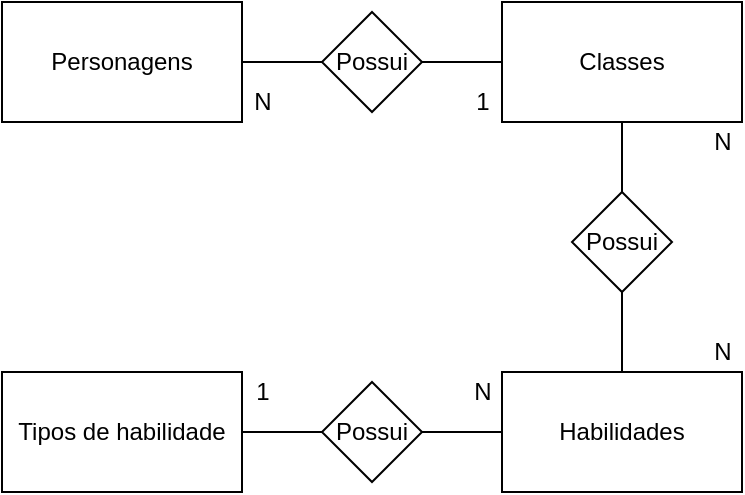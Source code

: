 <mxfile version="14.4.3" type="device" pages="2"><diagram id="6zOO_K5nsYdsfvpGfmGn" name="Conceitual"><mxGraphModel dx="791" dy="336" grid="1" gridSize="10" guides="1" tooltips="1" connect="1" arrows="1" fold="1" page="1" pageScale="1" pageWidth="827" pageHeight="1169" math="0" shadow="0"><root><mxCell id="0"/><mxCell id="1" parent="0"/><mxCell id="li5wWLY0JWHyfWS0lLW3-2" style="edgeStyle=orthogonalEdgeStyle;rounded=0;orthogonalLoop=1;jettySize=auto;html=1;exitX=1;exitY=0.5;exitDx=0;exitDy=0;endArrow=none;endFill=0;" edge="1" parent="1" source="cnHdLqyy36y9g_bz5Ma3-2" target="cnHdLqyy36y9g_bz5Ma3-7"><mxGeometry relative="1" as="geometry"/></mxCell><mxCell id="cnHdLqyy36y9g_bz5Ma3-2" value="Personagens" style="rounded=0;whiteSpace=wrap;html=1;" vertex="1" parent="1"><mxGeometry x="350" y="80" width="120" height="60" as="geometry"/></mxCell><mxCell id="li5wWLY0JWHyfWS0lLW3-4" style="edgeStyle=orthogonalEdgeStyle;rounded=0;orthogonalLoop=1;jettySize=auto;html=1;exitX=0.5;exitY=1;exitDx=0;exitDy=0;entryX=0.5;entryY=0;entryDx=0;entryDy=0;endArrow=none;endFill=0;" edge="1" parent="1" source="cnHdLqyy36y9g_bz5Ma3-3" target="cnHdLqyy36y9g_bz5Ma3-8"><mxGeometry relative="1" as="geometry"/></mxCell><mxCell id="cnHdLqyy36y9g_bz5Ma3-3" value="Classes" style="rounded=0;whiteSpace=wrap;html=1;" vertex="1" parent="1"><mxGeometry x="600" y="80" width="120" height="60" as="geometry"/></mxCell><mxCell id="li5wWLY0JWHyfWS0lLW3-6" style="edgeStyle=orthogonalEdgeStyle;rounded=0;orthogonalLoop=1;jettySize=auto;html=1;exitX=0;exitY=0.5;exitDx=0;exitDy=0;entryX=1;entryY=0.5;entryDx=0;entryDy=0;endArrow=none;endFill=0;" edge="1" parent="1" source="cnHdLqyy36y9g_bz5Ma3-4" target="cnHdLqyy36y9g_bz5Ma3-9"><mxGeometry relative="1" as="geometry"/></mxCell><mxCell id="cnHdLqyy36y9g_bz5Ma3-4" value="Habilidades" style="rounded=0;whiteSpace=wrap;html=1;" vertex="1" parent="1"><mxGeometry x="600" y="265" width="120" height="60" as="geometry"/></mxCell><mxCell id="cnHdLqyy36y9g_bz5Ma3-5" value="Tipos de habilidade" style="rounded=0;whiteSpace=wrap;html=1;" vertex="1" parent="1"><mxGeometry x="350" y="265" width="120" height="60" as="geometry"/></mxCell><mxCell id="li5wWLY0JWHyfWS0lLW3-3" style="edgeStyle=orthogonalEdgeStyle;rounded=0;orthogonalLoop=1;jettySize=auto;html=1;exitX=1;exitY=0.5;exitDx=0;exitDy=0;entryX=0;entryY=0.5;entryDx=0;entryDy=0;endArrow=none;endFill=0;" edge="1" parent="1" source="cnHdLqyy36y9g_bz5Ma3-7" target="cnHdLqyy36y9g_bz5Ma3-3"><mxGeometry relative="1" as="geometry"/></mxCell><mxCell id="cnHdLqyy36y9g_bz5Ma3-7" value="Possui" style="rhombus;whiteSpace=wrap;html=1;" vertex="1" parent="1"><mxGeometry x="510" y="85" width="50" height="50" as="geometry"/></mxCell><mxCell id="li5wWLY0JWHyfWS0lLW3-5" style="edgeStyle=orthogonalEdgeStyle;rounded=0;orthogonalLoop=1;jettySize=auto;html=1;exitX=0.5;exitY=1;exitDx=0;exitDy=0;entryX=0.5;entryY=0;entryDx=0;entryDy=0;endArrow=none;endFill=0;" edge="1" parent="1" source="cnHdLqyy36y9g_bz5Ma3-8" target="cnHdLqyy36y9g_bz5Ma3-4"><mxGeometry relative="1" as="geometry"/></mxCell><mxCell id="cnHdLqyy36y9g_bz5Ma3-8" value="Possui" style="rhombus;whiteSpace=wrap;html=1;" vertex="1" parent="1"><mxGeometry x="635" y="175" width="50" height="50" as="geometry"/></mxCell><mxCell id="li5wWLY0JWHyfWS0lLW3-7" value="" style="edgeStyle=orthogonalEdgeStyle;rounded=0;orthogonalLoop=1;jettySize=auto;html=1;endArrow=none;endFill=0;" edge="1" parent="1" source="cnHdLqyy36y9g_bz5Ma3-9" target="cnHdLqyy36y9g_bz5Ma3-5"><mxGeometry relative="1" as="geometry"/></mxCell><mxCell id="cnHdLqyy36y9g_bz5Ma3-9" value="Possui" style="rhombus;whiteSpace=wrap;html=1;" vertex="1" parent="1"><mxGeometry x="510" y="270" width="50" height="50" as="geometry"/></mxCell><mxCell id="cnHdLqyy36y9g_bz5Ma3-21" value="1" style="text;html=1;align=center;verticalAlign=middle;resizable=0;points=[];autosize=1;" vertex="1" parent="1"><mxGeometry x="580" y="120" width="20" height="20" as="geometry"/></mxCell><mxCell id="cnHdLqyy36y9g_bz5Ma3-22" value="N" style="text;html=1;align=center;verticalAlign=middle;resizable=0;points=[];autosize=1;" vertex="1" parent="1"><mxGeometry x="470" y="120" width="20" height="20" as="geometry"/></mxCell><mxCell id="cnHdLqyy36y9g_bz5Ma3-23" value="N" style="text;html=1;align=center;verticalAlign=middle;resizable=0;points=[];autosize=1;" vertex="1" parent="1"><mxGeometry x="700" y="140" width="20" height="20" as="geometry"/></mxCell><mxCell id="cnHdLqyy36y9g_bz5Ma3-24" value="N" style="text;html=1;align=center;verticalAlign=middle;resizable=0;points=[];autosize=1;" vertex="1" parent="1"><mxGeometry x="700" y="245" width="20" height="20" as="geometry"/></mxCell><mxCell id="cnHdLqyy36y9g_bz5Ma3-25" value="N" style="text;html=1;align=center;verticalAlign=middle;resizable=0;points=[];autosize=1;" vertex="1" parent="1"><mxGeometry x="580" y="265" width="20" height="20" as="geometry"/></mxCell><mxCell id="cnHdLqyy36y9g_bz5Ma3-26" value="1" style="text;html=1;align=center;verticalAlign=middle;resizable=0;points=[];autosize=1;" vertex="1" parent="1"><mxGeometry x="470" y="265" width="20" height="20" as="geometry"/></mxCell></root></mxGraphModel></diagram><diagram id="BnX8jUiAQ0mUK4hpjlae" name="Lógico"><mxGraphModel dx="1662" dy="762" grid="1" gridSize="10" guides="1" tooltips="1" connect="1" arrows="1" fold="1" page="1" pageScale="1" pageWidth="827" pageHeight="1169" math="0" shadow="0"><root><mxCell id="jSMlYBDwWB1CcGU5SpHU-0"/><mxCell id="jSMlYBDwWB1CcGU5SpHU-1" parent="jSMlYBDwWB1CcGU5SpHU-0"/><mxCell id="xUiUl1ATBwz0u7cHcQ__-0" value="Personagem" style="shape=table;startSize=30;container=1;collapsible=1;childLayout=tableLayout;fixedRows=1;rowLines=0;fontStyle=1;align=center;resizeLast=1;" vertex="1" parent="jSMlYBDwWB1CcGU5SpHU-1"><mxGeometry x="50" y="60" width="180" height="250" as="geometry"><mxRectangle x="110" y="150" width="100" height="30" as="alternateBounds"/></mxGeometry></mxCell><mxCell id="LW9bsSRkCL6YxJrBvtJO-0" value="" style="shape=partialRectangle;collapsible=0;dropTarget=0;pointerEvents=0;fillColor=none;top=0;left=0;bottom=0;right=0;points=[[0,0.5],[1,0.5]];portConstraint=eastwest;" vertex="1" parent="xUiUl1ATBwz0u7cHcQ__-0"><mxGeometry y="30" width="180" height="30" as="geometry"/></mxCell><mxCell id="LW9bsSRkCL6YxJrBvtJO-1" value="PK" style="shape=partialRectangle;connectable=0;fillColor=none;top=0;left=0;bottom=0;right=0;fontStyle=1;overflow=hidden;" vertex="1" parent="LW9bsSRkCL6YxJrBvtJO-0"><mxGeometry width="30" height="30" as="geometry"/></mxCell><mxCell id="LW9bsSRkCL6YxJrBvtJO-2" value="idPersonagem" style="shape=partialRectangle;connectable=0;fillColor=none;top=0;left=0;bottom=0;right=0;align=left;spacingLeft=6;fontStyle=5;overflow=hidden;" vertex="1" parent="LW9bsSRkCL6YxJrBvtJO-0"><mxGeometry x="30" width="150" height="30" as="geometry"/></mxCell><mxCell id="xUiUl1ATBwz0u7cHcQ__-1" value="" style="shape=partialRectangle;collapsible=0;dropTarget=0;pointerEvents=0;fillColor=none;top=0;left=0;bottom=1;right=0;points=[[0,0.5],[1,0.5]];portConstraint=eastwest;" vertex="1" parent="xUiUl1ATBwz0u7cHcQ__-0"><mxGeometry y="60" width="180" height="30" as="geometry"/></mxCell><mxCell id="xUiUl1ATBwz0u7cHcQ__-2" value="FK" style="shape=partialRectangle;connectable=0;fillColor=none;top=0;left=0;bottom=0;right=0;fontStyle=1;overflow=hidden;" vertex="1" parent="xUiUl1ATBwz0u7cHcQ__-1"><mxGeometry width="30" height="30" as="geometry"/></mxCell><mxCell id="xUiUl1ATBwz0u7cHcQ__-3" value="idClasses" style="shape=partialRectangle;connectable=0;fillColor=none;top=0;left=0;bottom=0;right=0;align=left;spacingLeft=6;fontStyle=5;overflow=hidden;" vertex="1" parent="xUiUl1ATBwz0u7cHcQ__-1"><mxGeometry x="30" width="150" height="30" as="geometry"/></mxCell><mxCell id="xUiUl1ATBwz0u7cHcQ__-4" value="" style="shape=partialRectangle;collapsible=0;dropTarget=0;pointerEvents=0;fillColor=none;top=0;left=0;bottom=0;right=0;points=[[0,0.5],[1,0.5]];portConstraint=eastwest;" vertex="1" parent="xUiUl1ATBwz0u7cHcQ__-0"><mxGeometry y="90" width="180" height="30" as="geometry"/></mxCell><mxCell id="xUiUl1ATBwz0u7cHcQ__-5" value="" style="shape=partialRectangle;connectable=0;fillColor=none;top=0;left=0;bottom=0;right=0;editable=1;overflow=hidden;" vertex="1" parent="xUiUl1ATBwz0u7cHcQ__-4"><mxGeometry width="30" height="30" as="geometry"/></mxCell><mxCell id="xUiUl1ATBwz0u7cHcQ__-6" value="Nome" style="shape=partialRectangle;connectable=0;fillColor=none;top=0;left=0;bottom=0;right=0;align=left;spacingLeft=6;overflow=hidden;" vertex="1" parent="xUiUl1ATBwz0u7cHcQ__-4"><mxGeometry x="30" width="150" height="30" as="geometry"/></mxCell><mxCell id="U3spe9_DRf3yga-zwtE7-0" value="" style="shape=partialRectangle;collapsible=0;dropTarget=0;pointerEvents=0;fillColor=none;top=0;left=0;bottom=0;right=0;points=[[0,0.5],[1,0.5]];portConstraint=eastwest;" vertex="1" parent="xUiUl1ATBwz0u7cHcQ__-0"><mxGeometry y="120" width="180" height="30" as="geometry"/></mxCell><mxCell id="U3spe9_DRf3yga-zwtE7-1" value="" style="shape=partialRectangle;connectable=0;fillColor=none;top=0;left=0;bottom=0;right=0;editable=1;overflow=hidden;" vertex="1" parent="U3spe9_DRf3yga-zwtE7-0"><mxGeometry width="30" height="30" as="geometry"/></mxCell><mxCell id="U3spe9_DRf3yga-zwtE7-2" value="CapacidadeMAXVida" style="shape=partialRectangle;connectable=0;fillColor=none;top=0;left=0;bottom=0;right=0;align=left;spacingLeft=6;overflow=hidden;" vertex="1" parent="U3spe9_DRf3yga-zwtE7-0"><mxGeometry x="30" width="150" height="30" as="geometry"/></mxCell><mxCell id="U3spe9_DRf3yga-zwtE7-3" value="" style="shape=partialRectangle;collapsible=0;dropTarget=0;pointerEvents=0;fillColor=none;top=0;left=0;bottom=0;right=0;points=[[0,0.5],[1,0.5]];portConstraint=eastwest;" vertex="1" parent="xUiUl1ATBwz0u7cHcQ__-0"><mxGeometry y="150" width="180" height="30" as="geometry"/></mxCell><mxCell id="U3spe9_DRf3yga-zwtE7-4" value="" style="shape=partialRectangle;connectable=0;fillColor=none;top=0;left=0;bottom=0;right=0;editable=1;overflow=hidden;" vertex="1" parent="U3spe9_DRf3yga-zwtE7-3"><mxGeometry width="30" height="30" as="geometry"/></mxCell><mxCell id="U3spe9_DRf3yga-zwtE7-5" value="CapacidadeMAXMana" style="shape=partialRectangle;connectable=0;fillColor=none;top=0;left=0;bottom=0;right=0;align=left;spacingLeft=6;overflow=hidden;" vertex="1" parent="U3spe9_DRf3yga-zwtE7-3"><mxGeometry x="30" width="150" height="30" as="geometry"/></mxCell><mxCell id="1LJBHoVNuXepPKkqkk18-3" value="" style="shape=partialRectangle;collapsible=0;dropTarget=0;pointerEvents=0;fillColor=none;top=0;left=0;bottom=0;right=0;points=[[0,0.5],[1,0.5]];portConstraint=eastwest;" vertex="1" parent="xUiUl1ATBwz0u7cHcQ__-0"><mxGeometry y="180" width="180" height="30" as="geometry"/></mxCell><mxCell id="1LJBHoVNuXepPKkqkk18-4" value="" style="shape=partialRectangle;connectable=0;fillColor=none;top=0;left=0;bottom=0;right=0;editable=1;overflow=hidden;" vertex="1" parent="1LJBHoVNuXepPKkqkk18-3"><mxGeometry width="30" height="30" as="geometry"/></mxCell><mxCell id="1LJBHoVNuXepPKkqkk18-5" value="DataAtualizacao" style="shape=partialRectangle;connectable=0;fillColor=none;top=0;left=0;bottom=0;right=0;align=left;spacingLeft=6;overflow=hidden;" vertex="1" parent="1LJBHoVNuXepPKkqkk18-3"><mxGeometry x="30" width="150" height="30" as="geometry"/></mxCell><mxCell id="1LJBHoVNuXepPKkqkk18-0" value="" style="shape=partialRectangle;collapsible=0;dropTarget=0;pointerEvents=0;fillColor=none;top=0;left=0;bottom=0;right=0;points=[[0,0.5],[1,0.5]];portConstraint=eastwest;" vertex="1" parent="xUiUl1ATBwz0u7cHcQ__-0"><mxGeometry y="210" width="180" height="30" as="geometry"/></mxCell><mxCell id="1LJBHoVNuXepPKkqkk18-1" value="" style="shape=partialRectangle;connectable=0;fillColor=none;top=0;left=0;bottom=0;right=0;editable=1;overflow=hidden;" vertex="1" parent="1LJBHoVNuXepPKkqkk18-0"><mxGeometry width="30" height="30" as="geometry"/></mxCell><mxCell id="1LJBHoVNuXepPKkqkk18-2" value="DataCriacao" style="shape=partialRectangle;connectable=0;fillColor=none;top=0;left=0;bottom=0;right=0;align=left;spacingLeft=6;overflow=hidden;" vertex="1" parent="1LJBHoVNuXepPKkqkk18-0"><mxGeometry x="30" width="150" height="30" as="geometry"/></mxCell><mxCell id="xUiUl1ATBwz0u7cHcQ__-13" value="TipoDeHabilidade" style="shape=table;startSize=30;container=1;collapsible=1;childLayout=tableLayout;fixedRows=1;rowLines=0;fontStyle=1;align=center;resizeLast=1;" vertex="1" parent="jSMlYBDwWB1CcGU5SpHU-1"><mxGeometry x="280" y="290" width="180" height="100" as="geometry"><mxRectangle x="590" y="150" width="130" height="30" as="alternateBounds"/></mxGeometry></mxCell><mxCell id="xUiUl1ATBwz0u7cHcQ__-17" value="" style="shape=partialRectangle;collapsible=0;dropTarget=0;pointerEvents=0;fillColor=none;top=0;left=0;bottom=1;right=0;points=[[0,0.5],[1,0.5]];portConstraint=eastwest;" vertex="1" parent="xUiUl1ATBwz0u7cHcQ__-13"><mxGeometry y="30" width="180" height="30" as="geometry"/></mxCell><mxCell id="xUiUl1ATBwz0u7cHcQ__-18" value="PK" style="shape=partialRectangle;connectable=0;fillColor=none;top=0;left=0;bottom=0;right=0;fontStyle=1;overflow=hidden;" vertex="1" parent="xUiUl1ATBwz0u7cHcQ__-17"><mxGeometry width="60" height="30" as="geometry"/></mxCell><mxCell id="xUiUl1ATBwz0u7cHcQ__-19" value="idTipo" style="shape=partialRectangle;connectable=0;fillColor=none;top=0;left=0;bottom=0;right=0;align=left;spacingLeft=6;fontStyle=5;overflow=hidden;" vertex="1" parent="xUiUl1ATBwz0u7cHcQ__-17"><mxGeometry x="60" width="120" height="30" as="geometry"/></mxCell><mxCell id="xUiUl1ATBwz0u7cHcQ__-20" value="" style="shape=partialRectangle;collapsible=0;dropTarget=0;pointerEvents=0;fillColor=none;top=0;left=0;bottom=0;right=0;points=[[0,0.5],[1,0.5]];portConstraint=eastwest;" vertex="1" parent="xUiUl1ATBwz0u7cHcQ__-13"><mxGeometry y="60" width="180" height="30" as="geometry"/></mxCell><mxCell id="xUiUl1ATBwz0u7cHcQ__-21" value="" style="shape=partialRectangle;connectable=0;fillColor=none;top=0;left=0;bottom=0;right=0;editable=1;overflow=hidden;" vertex="1" parent="xUiUl1ATBwz0u7cHcQ__-20"><mxGeometry width="60" height="30" as="geometry"/></mxCell><mxCell id="xUiUl1ATBwz0u7cHcQ__-22" value="NomeTipo" style="shape=partialRectangle;connectable=0;fillColor=none;top=0;left=0;bottom=0;right=0;align=left;spacingLeft=6;overflow=hidden;" vertex="1" parent="xUiUl1ATBwz0u7cHcQ__-20"><mxGeometry x="60" width="120" height="30" as="geometry"/></mxCell><mxCell id="xUiUl1ATBwz0u7cHcQ__-26" value="Classes" style="shape=table;startSize=30;container=1;collapsible=1;childLayout=tableLayout;fixedRows=1;rowLines=0;fontStyle=1;align=center;resizeLast=1;" vertex="1" parent="jSMlYBDwWB1CcGU5SpHU-1"><mxGeometry x="300" y="60" width="180" height="100" as="geometry"><mxRectangle x="280" y="150" width="80" height="30" as="alternateBounds"/></mxGeometry></mxCell><mxCell id="xUiUl1ATBwz0u7cHcQ__-30" value="" style="shape=partialRectangle;collapsible=0;dropTarget=0;pointerEvents=0;fillColor=none;top=0;left=0;bottom=1;right=0;points=[[0,0.5],[1,0.5]];portConstraint=eastwest;" vertex="1" parent="xUiUl1ATBwz0u7cHcQ__-26"><mxGeometry y="30" width="180" height="30" as="geometry"/></mxCell><mxCell id="xUiUl1ATBwz0u7cHcQ__-31" value="PK" style="shape=partialRectangle;connectable=0;fillColor=none;top=0;left=0;bottom=0;right=0;fontStyle=1;overflow=hidden;" vertex="1" parent="xUiUl1ATBwz0u7cHcQ__-30"><mxGeometry width="60" height="30" as="geometry"/></mxCell><mxCell id="xUiUl1ATBwz0u7cHcQ__-32" value="idClasses" style="shape=partialRectangle;connectable=0;fillColor=none;top=0;left=0;bottom=0;right=0;align=left;spacingLeft=6;fontStyle=5;overflow=hidden;" vertex="1" parent="xUiUl1ATBwz0u7cHcQ__-30"><mxGeometry x="60" width="120" height="30" as="geometry"/></mxCell><mxCell id="xUiUl1ATBwz0u7cHcQ__-33" value="" style="shape=partialRectangle;collapsible=0;dropTarget=0;pointerEvents=0;fillColor=none;top=0;left=0;bottom=0;right=0;points=[[0,0.5],[1,0.5]];portConstraint=eastwest;" vertex="1" parent="xUiUl1ATBwz0u7cHcQ__-26"><mxGeometry y="60" width="180" height="30" as="geometry"/></mxCell><mxCell id="xUiUl1ATBwz0u7cHcQ__-34" value="" style="shape=partialRectangle;connectable=0;fillColor=none;top=0;left=0;bottom=0;right=0;editable=1;overflow=hidden;" vertex="1" parent="xUiUl1ATBwz0u7cHcQ__-33"><mxGeometry width="60" height="30" as="geometry"/></mxCell><mxCell id="xUiUl1ATBwz0u7cHcQ__-35" value="NomeClasse" style="shape=partialRectangle;connectable=0;fillColor=none;top=0;left=0;bottom=0;right=0;align=left;spacingLeft=6;overflow=hidden;" vertex="1" parent="xUiUl1ATBwz0u7cHcQ__-33"><mxGeometry x="60" width="120" height="30" as="geometry"/></mxCell><mxCell id="xUiUl1ATBwz0u7cHcQ__-52" value="Habilidades" style="shape=table;startSize=30;container=1;collapsible=1;childLayout=tableLayout;fixedRows=1;rowLines=0;fontStyle=1;align=center;resizeLast=1;" vertex="1" parent="jSMlYBDwWB1CcGU5SpHU-1"><mxGeometry x="540" y="260" width="180" height="130" as="geometry"><mxRectangle x="430" y="150" width="100" height="30" as="alternateBounds"/></mxGeometry></mxCell><mxCell id="xUiUl1ATBwz0u7cHcQ__-53" value="" style="shape=partialRectangle;collapsible=0;dropTarget=0;pointerEvents=0;fillColor=none;top=0;left=0;bottom=0;right=0;points=[[0,0.5],[1,0.5]];portConstraint=eastwest;" vertex="1" parent="xUiUl1ATBwz0u7cHcQ__-52"><mxGeometry y="30" width="180" height="30" as="geometry"/></mxCell><mxCell id="xUiUl1ATBwz0u7cHcQ__-54" value="PK" style="shape=partialRectangle;connectable=0;fillColor=none;top=0;left=0;bottom=0;right=0;fontStyle=1;overflow=hidden;" vertex="1" parent="xUiUl1ATBwz0u7cHcQ__-53"><mxGeometry width="60" height="30" as="geometry"/></mxCell><mxCell id="xUiUl1ATBwz0u7cHcQ__-55" value="idHabilidade" style="shape=partialRectangle;connectable=0;fillColor=none;top=0;left=0;bottom=0;right=0;align=left;spacingLeft=6;fontStyle=5;overflow=hidden;" vertex="1" parent="xUiUl1ATBwz0u7cHcQ__-53"><mxGeometry x="60" width="120" height="30" as="geometry"/></mxCell><mxCell id="2pGeYJiG882f4TpHQsXu-0" value="" style="shape=partialRectangle;collapsible=0;dropTarget=0;pointerEvents=0;fillColor=none;top=0;left=0;bottom=1;right=0;points=[[0,0.5],[1,0.5]];portConstraint=eastwest;" vertex="1" parent="xUiUl1ATBwz0u7cHcQ__-52"><mxGeometry y="60" width="180" height="30" as="geometry"/></mxCell><mxCell id="2pGeYJiG882f4TpHQsXu-1" value="FK" style="shape=partialRectangle;connectable=0;fillColor=none;top=0;left=0;bottom=0;right=0;fontStyle=1;overflow=hidden;" vertex="1" parent="2pGeYJiG882f4TpHQsXu-0"><mxGeometry width="60" height="30" as="geometry"/></mxCell><mxCell id="2pGeYJiG882f4TpHQsXu-2" value="idTipo" style="shape=partialRectangle;connectable=0;fillColor=none;top=0;left=0;bottom=0;right=0;align=left;spacingLeft=6;fontStyle=5;overflow=hidden;" vertex="1" parent="2pGeYJiG882f4TpHQsXu-0"><mxGeometry x="60" width="120" height="30" as="geometry"/></mxCell><mxCell id="xUiUl1ATBwz0u7cHcQ__-59" value="" style="shape=partialRectangle;collapsible=0;dropTarget=0;pointerEvents=0;fillColor=none;top=0;left=0;bottom=0;right=0;points=[[0,0.5],[1,0.5]];portConstraint=eastwest;" vertex="1" parent="xUiUl1ATBwz0u7cHcQ__-52"><mxGeometry y="90" width="180" height="30" as="geometry"/></mxCell><mxCell id="xUiUl1ATBwz0u7cHcQ__-60" value="" style="shape=partialRectangle;connectable=0;fillColor=none;top=0;left=0;bottom=0;right=0;editable=1;overflow=hidden;" vertex="1" parent="xUiUl1ATBwz0u7cHcQ__-59"><mxGeometry width="60" height="30" as="geometry"/></mxCell><mxCell id="xUiUl1ATBwz0u7cHcQ__-61" value="NomeHabilidade" style="shape=partialRectangle;connectable=0;fillColor=none;top=0;left=0;bottom=0;right=0;align=left;spacingLeft=6;overflow=hidden;" vertex="1" parent="xUiUl1ATBwz0u7cHcQ__-59"><mxGeometry x="60" width="120" height="30" as="geometry"/></mxCell><mxCell id="35-EnAIKFLtin9wxesbG-0" value="" style="edgeStyle=entityRelationEdgeStyle;fontSize=12;html=1;endArrow=ERoneToMany;entryX=1;entryY=0.5;entryDx=0;entryDy=0;exitX=0;exitY=0.5;exitDx=0;exitDy=0;" edge="1" parent="jSMlYBDwWB1CcGU5SpHU-1" source="xUiUl1ATBwz0u7cHcQ__-30" target="xUiUl1ATBwz0u7cHcQ__-1"><mxGeometry width="100" height="100" relative="1" as="geometry"><mxPoint x="280" y="195.0" as="sourcePoint"/><mxPoint x="340" y="330" as="targetPoint"/></mxGeometry></mxCell><mxCell id="f_xvGI7xBJ1kEAFuYzAH-0" value="ClasseHabilidade" style="shape=table;startSize=30;container=1;collapsible=1;childLayout=tableLayout;fixedRows=1;rowLines=0;fontStyle=1;align=center;resizeLast=1;" vertex="1" parent="jSMlYBDwWB1CcGU5SpHU-1"><mxGeometry x="540" y="60" width="180" height="100" as="geometry"/></mxCell><mxCell id="f_xvGI7xBJ1kEAFuYzAH-1" value="" style="shape=partialRectangle;collapsible=0;dropTarget=0;pointerEvents=0;fillColor=none;top=0;left=0;bottom=0;right=0;points=[[0,0.5],[1,0.5]];portConstraint=eastwest;" vertex="1" parent="f_xvGI7xBJ1kEAFuYzAH-0"><mxGeometry y="30" width="180" height="30" as="geometry"/></mxCell><mxCell id="f_xvGI7xBJ1kEAFuYzAH-2" value="FK" style="shape=partialRectangle;connectable=0;fillColor=none;top=0;left=0;bottom=0;right=0;fontStyle=1;overflow=hidden;" vertex="1" parent="f_xvGI7xBJ1kEAFuYzAH-1"><mxGeometry width="60" height="30" as="geometry"/></mxCell><mxCell id="f_xvGI7xBJ1kEAFuYzAH-3" value="idClasses" style="shape=partialRectangle;connectable=0;fillColor=none;top=0;left=0;bottom=0;right=0;align=left;spacingLeft=6;fontStyle=5;overflow=hidden;" vertex="1" parent="f_xvGI7xBJ1kEAFuYzAH-1"><mxGeometry x="60" width="120" height="30" as="geometry"/></mxCell><mxCell id="f_xvGI7xBJ1kEAFuYzAH-4" value="" style="shape=partialRectangle;collapsible=0;dropTarget=0;pointerEvents=0;fillColor=none;top=0;left=0;bottom=1;right=0;points=[[0,0.5],[1,0.5]];portConstraint=eastwest;" vertex="1" parent="f_xvGI7xBJ1kEAFuYzAH-0"><mxGeometry y="60" width="180" height="30" as="geometry"/></mxCell><mxCell id="f_xvGI7xBJ1kEAFuYzAH-5" value="FK" style="shape=partialRectangle;connectable=0;fillColor=none;top=0;left=0;bottom=0;right=0;fontStyle=1;overflow=hidden;" vertex="1" parent="f_xvGI7xBJ1kEAFuYzAH-4"><mxGeometry width="60" height="30" as="geometry"/></mxCell><mxCell id="f_xvGI7xBJ1kEAFuYzAH-6" value="idHabilidade" style="shape=partialRectangle;connectable=0;fillColor=none;top=0;left=0;bottom=0;right=0;align=left;spacingLeft=6;fontStyle=5;overflow=hidden;" vertex="1" parent="f_xvGI7xBJ1kEAFuYzAH-4"><mxGeometry x="60" width="120" height="30" as="geometry"/></mxCell><mxCell id="qlDd9djPpJyFyb_iSeOb-0" value="" style="edgeStyle=entityRelationEdgeStyle;fontSize=12;html=1;endArrow=ERoneToMany;entryX=0;entryY=0.5;entryDx=0;entryDy=0;exitX=1;exitY=0.5;exitDx=0;exitDy=0;" edge="1" parent="jSMlYBDwWB1CcGU5SpHU-1" source="xUiUl1ATBwz0u7cHcQ__-30" target="f_xvGI7xBJ1kEAFuYzAH-1"><mxGeometry width="100" height="100" relative="1" as="geometry"><mxPoint x="490" y="230" as="sourcePoint"/><mxPoint x="620" y="280" as="targetPoint"/></mxGeometry></mxCell><mxCell id="shP_zom9AiFKKRFltSJc-1" value="" style="edgeStyle=entityRelationEdgeStyle;fontSize=12;html=1;endArrow=ERoneToMany;entryX=0;entryY=0.5;entryDx=0;entryDy=0;exitX=1;exitY=0.5;exitDx=0;exitDy=0;" edge="1" parent="jSMlYBDwWB1CcGU5SpHU-1" source="xUiUl1ATBwz0u7cHcQ__-17" target="2pGeYJiG882f4TpHQsXu-0"><mxGeometry width="100" height="100" relative="1" as="geometry"><mxPoint x="970" y="330" as="sourcePoint"/><mxPoint x="827" y="320" as="targetPoint"/></mxGeometry></mxCell><mxCell id="VNv3M01tLzN7oORRDT9k-1" value="" style="edgeStyle=entityRelationEdgeStyle;fontSize=12;html=1;endArrow=ERoneToMany;exitX=1;exitY=0.5;exitDx=0;exitDy=0;" edge="1" parent="jSMlYBDwWB1CcGU5SpHU-1" source="xUiUl1ATBwz0u7cHcQ__-53"><mxGeometry width="100" height="100" relative="1" as="geometry"><mxPoint x="727" y="310" as="sourcePoint"/><mxPoint x="540" y="135" as="targetPoint"/></mxGeometry></mxCell></root></mxGraphModel></diagram></mxfile>
